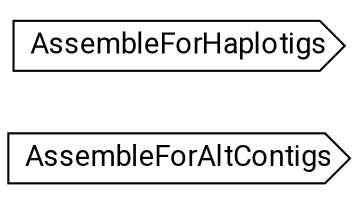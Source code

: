 // Hifiasm
digraph {
	compound=true rankdir=LR
	node [fontname=Roboto]
	edge [color="#00000080"]
	"call-AssembleForAltContigs" [label=AssembleForAltContigs shape=cds]
	"call-AssembleForHaplotigs" [label=AssembleForHaplotigs shape=cds]
}
